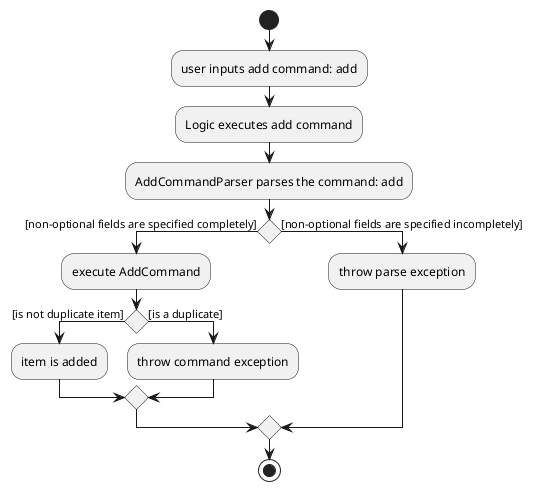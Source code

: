 @startuml
start
:user inputs add command: add;
:Logic executes add command;
:AddCommandParser parses the command: add;

if () then ([non-optional fields are specified completely])
:execute AddCommand;

    if () then ([is not duplicate item])
    :item is added;

    else ([is a duplicate])
    :throw command exception;
    endif

else ([non-optional fields are specified incompletely])
    :throw parse exception;

endif
stop

@enduml
